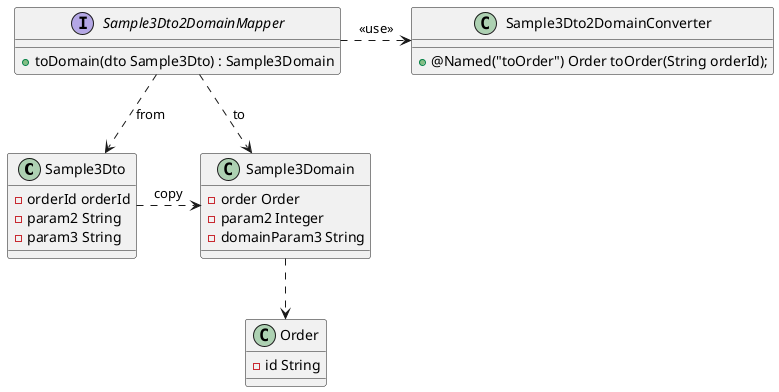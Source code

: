 @startuml

class Sample3Dto {
    - orderId orderId
    - param2 String
    - param3 String
}

class Sample3Domain {
    - order Order
    - param2 Integer
    - domainParam3 String
}

class Order {
    - id String
}

interface Sample3Dto2DomainMapper{
    + toDomain(dto Sample3Dto) : Sample3Domain
}

class Sample3Dto2DomainConverter {
    + @Named("toOrder") Order toOrder(String orderId);
}

Sample3Dto2DomainMapper .> Sample3Dto2DomainConverter:<<use>>
Sample3Dto .> Sample3Domain :copy
Sample3Dto2DomainMapper ..> Sample3Dto: from
Sample3Dto2DomainMapper ..> Sample3Domain: to
Sample3Domain ..> Order
@enduml